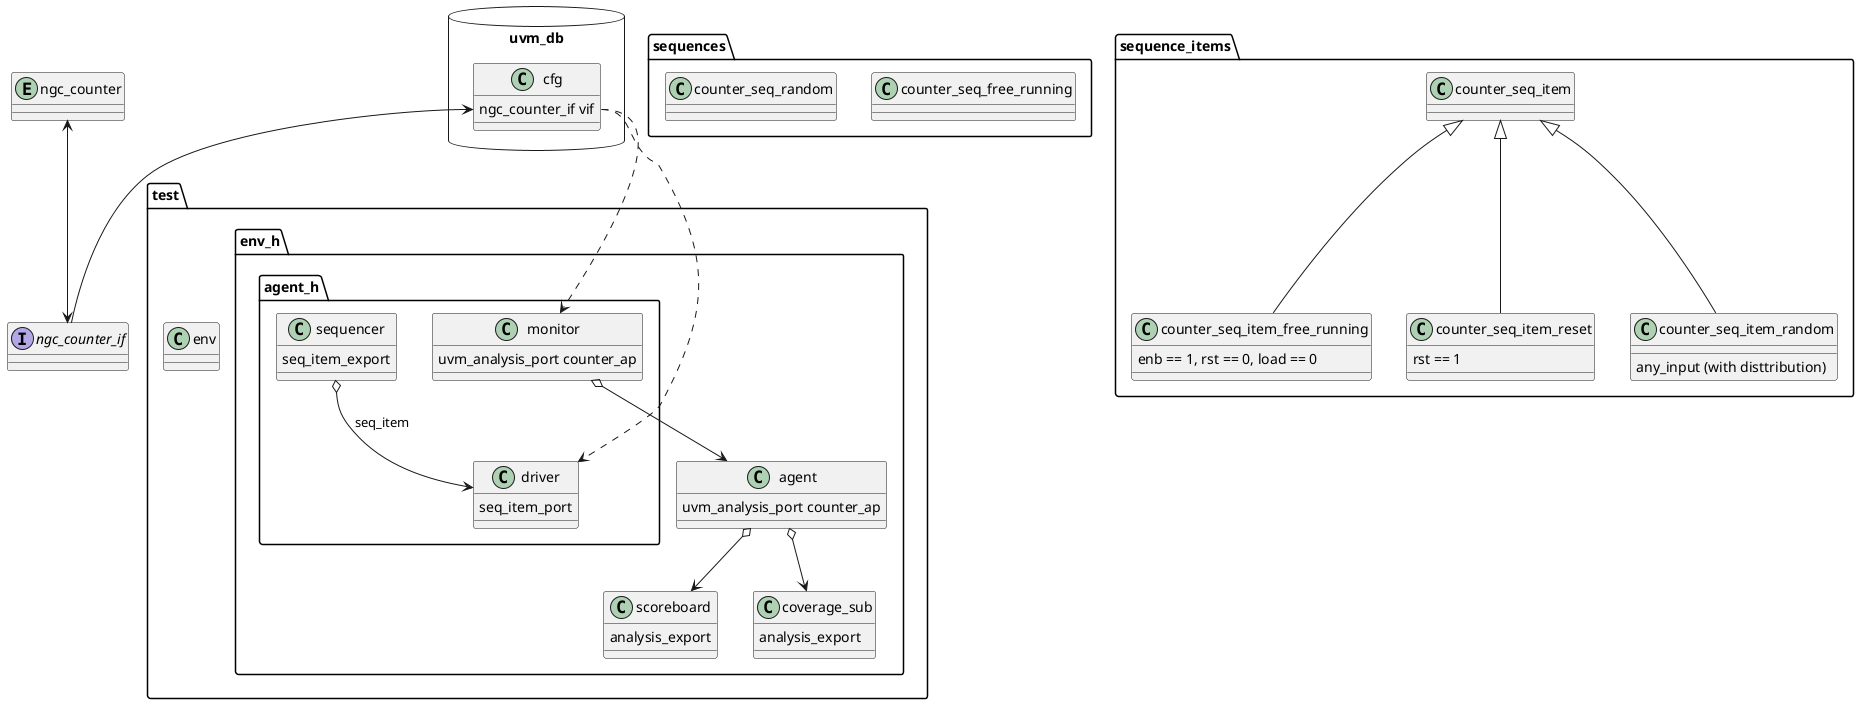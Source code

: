 @startuml testbench

entity ngc_counter
interface ngc_counter_if

package uvm_db <<Database>> {
    class cfg {
        ngc_counter_if vif
    }
}

package test {
    class env {}
}

package test.env_h {

    class scoreboard {
        analysis_export
    }
    class coverage_sub {
        analysis_export
    }
    class agent {
        uvm_analysis_port counter_ap
    }

}

package test.env_h.agent_h {
    class monitor {
        uvm_analysis_port counter_ap
    }
    class driver {
        seq_item_port
    }
    class sequencer {
        seq_item_export
    }

}

package sequences {
    class counter_seq_free_running {}
    class counter_seq_random {}
}

package sequence_items {
    class counter_seq_item {}
    class counter_seq_item_reset {
        rst == 1
    }
    class counter_seq_item_random {
        any_input (with disttribution)
    }
    class counter_seq_item_free_running {
        enb == 1, rst == 0, load == 0
    }
}

ngc_counter <--> ngc_counter_if
cfg::ngc_counter_if <-- ngc_counter_if
cfg::ngc_counter_if ..> driver
cfg::ngc_counter_if ..> monitor

sequencer o--> driver : seq_item
monitor o--> agent

agent o--> coverage_sub
agent o--> scoreboard

counter_seq_item <|-- counter_seq_item_reset
counter_seq_item <|-- counter_seq_item_free_running
counter_seq_item <|-- counter_seq_item_random

@enduml